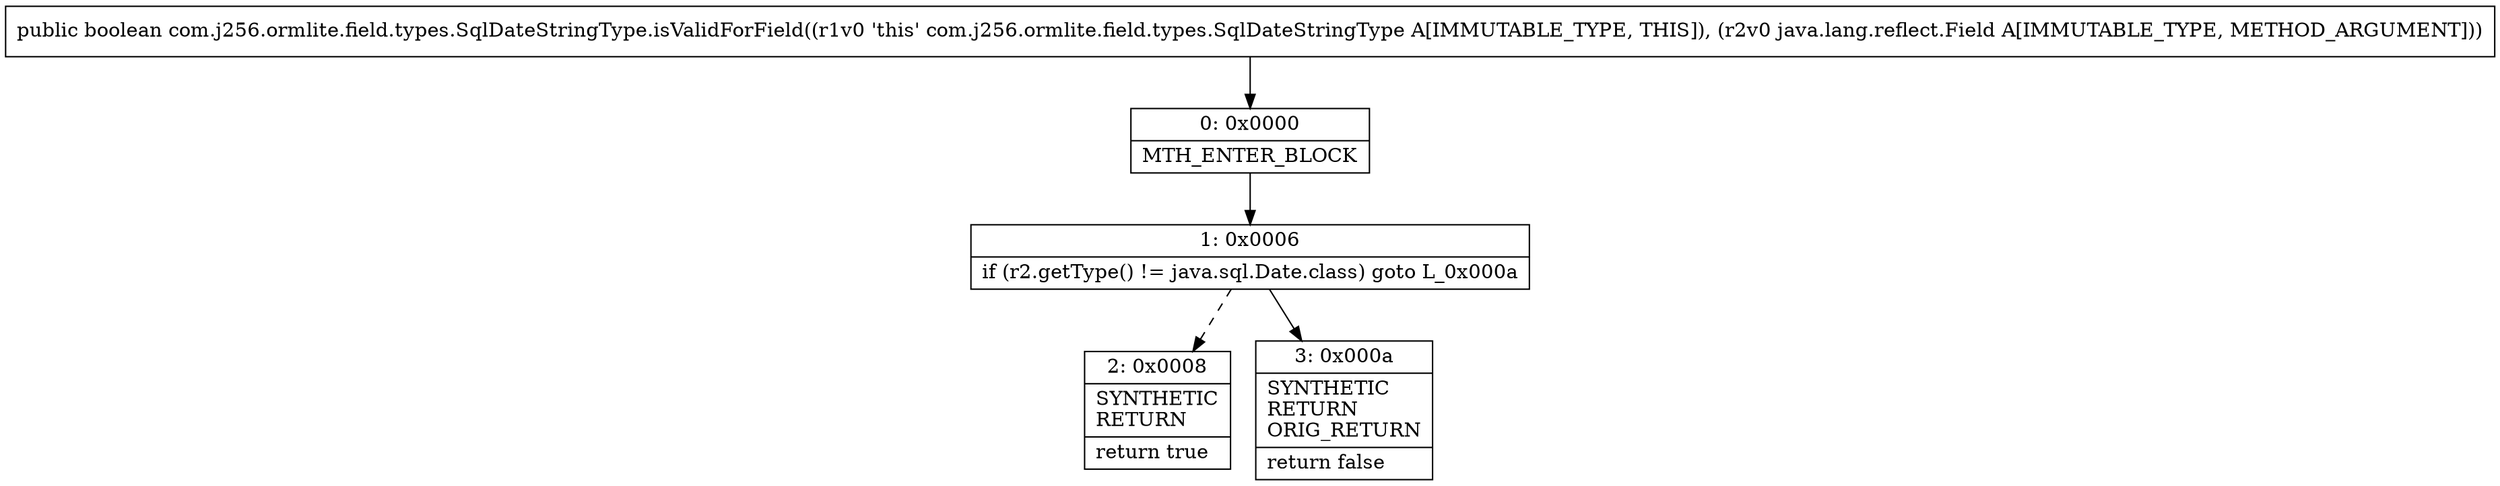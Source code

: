 digraph "CFG forcom.j256.ormlite.field.types.SqlDateStringType.isValidForField(Ljava\/lang\/reflect\/Field;)Z" {
Node_0 [shape=record,label="{0\:\ 0x0000|MTH_ENTER_BLOCK\l}"];
Node_1 [shape=record,label="{1\:\ 0x0006|if (r2.getType() != java.sql.Date.class) goto L_0x000a\l}"];
Node_2 [shape=record,label="{2\:\ 0x0008|SYNTHETIC\lRETURN\l|return true\l}"];
Node_3 [shape=record,label="{3\:\ 0x000a|SYNTHETIC\lRETURN\lORIG_RETURN\l|return false\l}"];
MethodNode[shape=record,label="{public boolean com.j256.ormlite.field.types.SqlDateStringType.isValidForField((r1v0 'this' com.j256.ormlite.field.types.SqlDateStringType A[IMMUTABLE_TYPE, THIS]), (r2v0 java.lang.reflect.Field A[IMMUTABLE_TYPE, METHOD_ARGUMENT])) }"];
MethodNode -> Node_0;
Node_0 -> Node_1;
Node_1 -> Node_2[style=dashed];
Node_1 -> Node_3;
}

